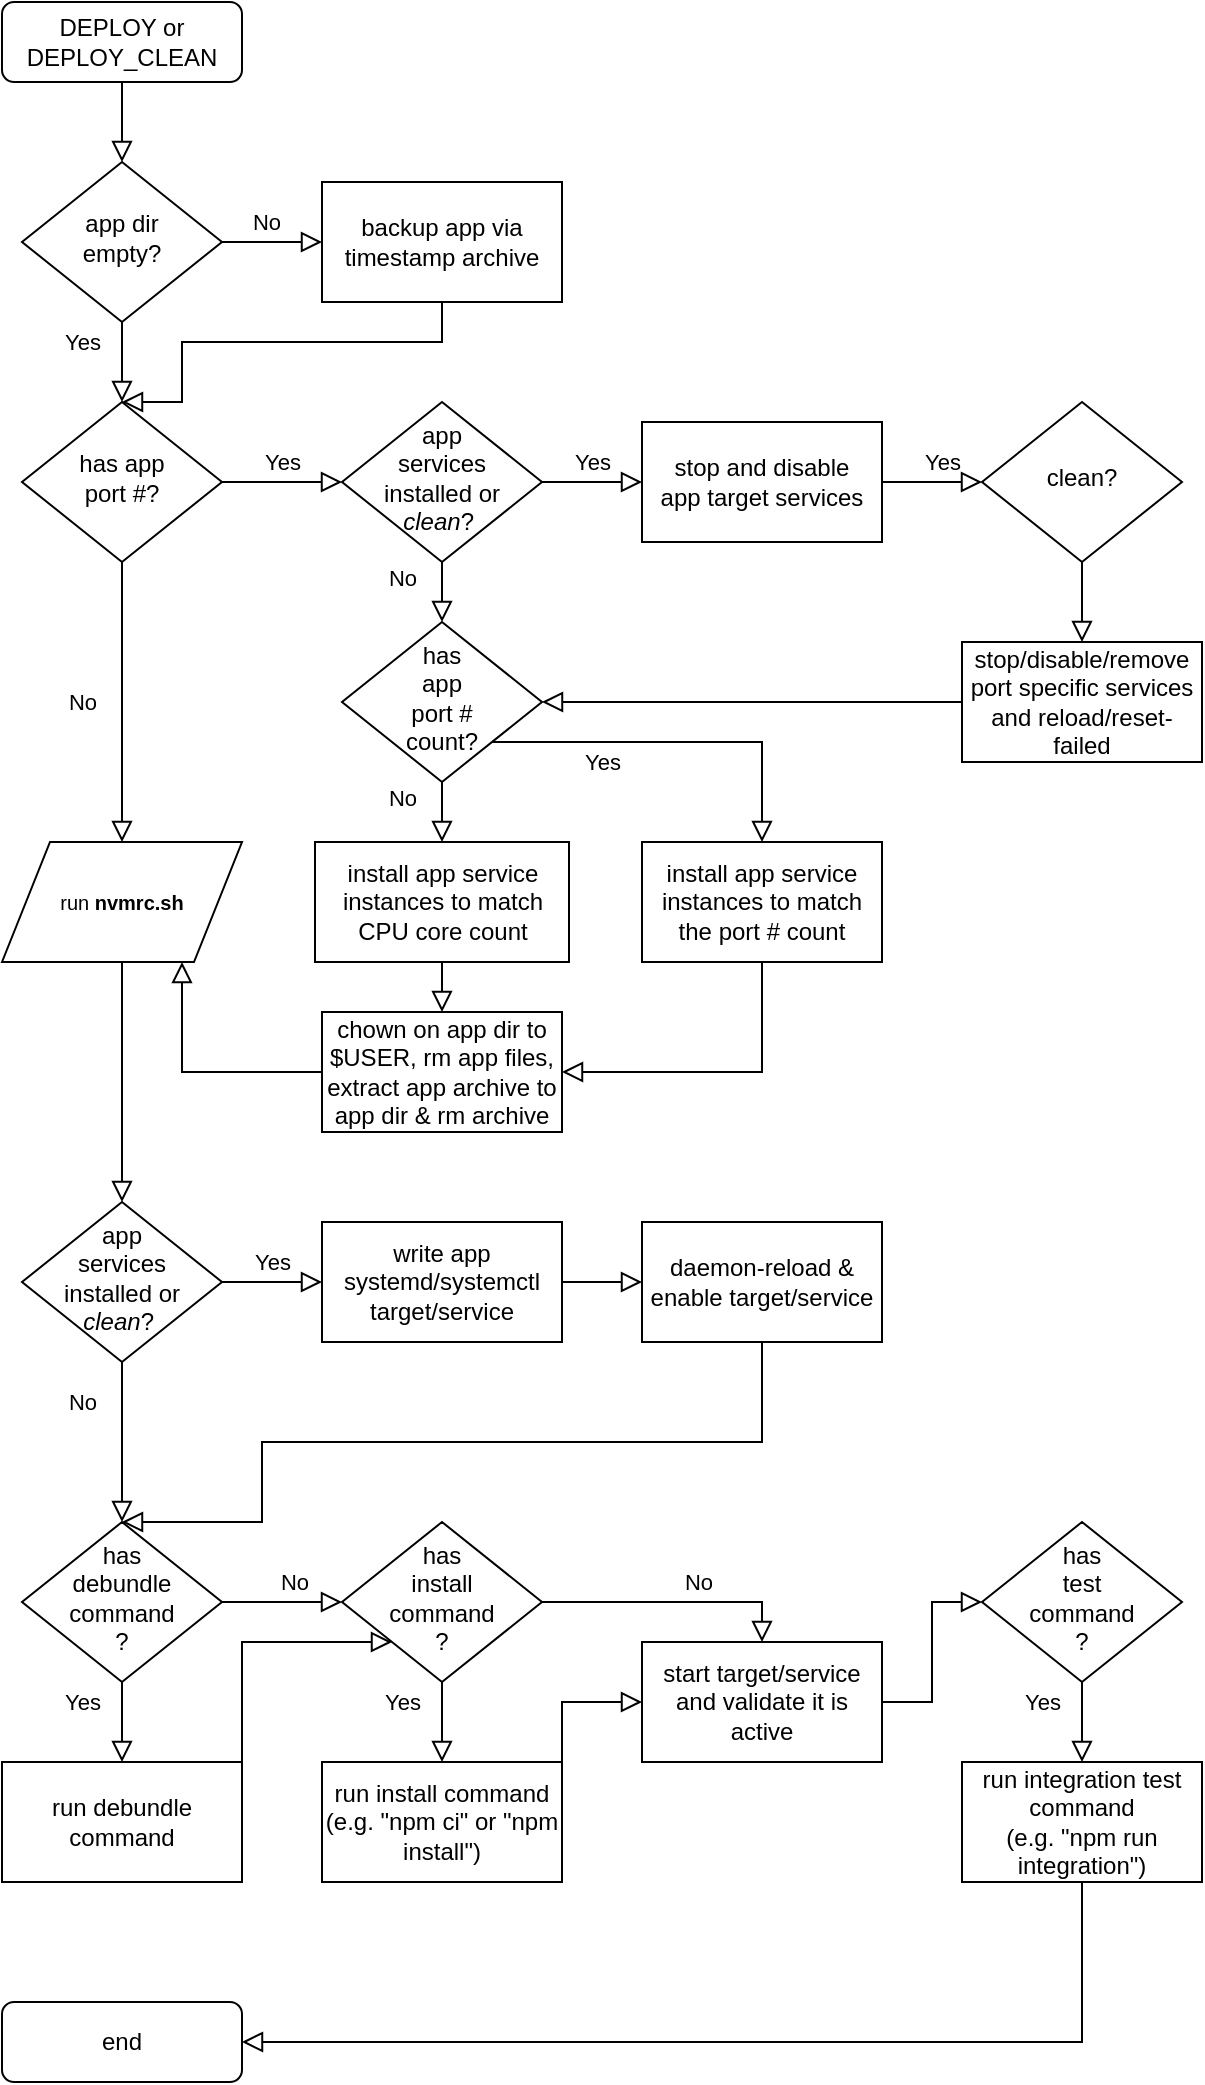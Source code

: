 <mxfile version="13.3.7" type="device"><diagram id="C5RBs43oDa-KdzZeNtuy" name="Page-1"><mxGraphModel dx="1141" dy="640" grid="1" gridSize="10" guides="1" tooltips="1" connect="1" arrows="1" fold="1" page="1" pageScale="1" pageWidth="827" pageHeight="1169" math="0" shadow="0"><root><mxCell id="WIyWlLk6GJQsqaUBKTNV-0"/><mxCell id="WIyWlLk6GJQsqaUBKTNV-1" parent="WIyWlLk6GJQsqaUBKTNV-0"/><mxCell id="WIyWlLk6GJQsqaUBKTNV-2" value="" style="rounded=0;html=1;jettySize=auto;orthogonalLoop=1;fontSize=11;endArrow=block;endFill=0;endSize=8;strokeWidth=1;shadow=0;labelBackgroundColor=none;edgeStyle=orthogonalEdgeStyle;" parent="WIyWlLk6GJQsqaUBKTNV-1" source="WIyWlLk6GJQsqaUBKTNV-3" target="WIyWlLk6GJQsqaUBKTNV-6" edge="1"><mxGeometry relative="1" as="geometry"/></mxCell><mxCell id="WIyWlLk6GJQsqaUBKTNV-3" value="DEPLOY or DEPLOY_CLEAN" style="rounded=1;whiteSpace=wrap;html=1;fontSize=12;glass=0;strokeWidth=1;shadow=0;" parent="WIyWlLk6GJQsqaUBKTNV-1" vertex="1"><mxGeometry x="160" y="80" width="120" height="40" as="geometry"/></mxCell><mxCell id="WIyWlLk6GJQsqaUBKTNV-4" value="Yes" style="rounded=0;html=1;jettySize=auto;orthogonalLoop=1;fontSize=11;endArrow=block;endFill=0;endSize=8;strokeWidth=1;shadow=0;labelBackgroundColor=none;edgeStyle=orthogonalEdgeStyle;" parent="WIyWlLk6GJQsqaUBKTNV-1" source="WIyWlLk6GJQsqaUBKTNV-6" target="WIyWlLk6GJQsqaUBKTNV-10" edge="1"><mxGeometry x="-0.5" y="-20" relative="1" as="geometry"><mxPoint as="offset"/></mxGeometry></mxCell><mxCell id="WIyWlLk6GJQsqaUBKTNV-6" value="app dir&lt;br&gt;empty?" style="rhombus;whiteSpace=wrap;html=1;shadow=0;fontFamily=Helvetica;fontSize=12;align=center;strokeWidth=1;spacing=6;spacingTop=-4;" parent="WIyWlLk6GJQsqaUBKTNV-1" vertex="1"><mxGeometry x="170" y="160" width="100" height="80" as="geometry"/></mxCell><mxCell id="WIyWlLk6GJQsqaUBKTNV-8" value="No" style="rounded=0;html=1;jettySize=auto;orthogonalLoop=1;fontSize=11;endArrow=block;endFill=0;endSize=8;strokeWidth=1;shadow=0;labelBackgroundColor=none;edgeStyle=orthogonalEdgeStyle;entryX=0.5;entryY=0;entryDx=0;entryDy=0;" parent="WIyWlLk6GJQsqaUBKTNV-1" source="WIyWlLk6GJQsqaUBKTNV-10" target="vwEqMV-zzYpAjWQqTgfy-23" edge="1"><mxGeometry y="-20" relative="1" as="geometry"><mxPoint as="offset"/><mxPoint x="220" y="400" as="targetPoint"/></mxGeometry></mxCell><mxCell id="WIyWlLk6GJQsqaUBKTNV-9" value="Yes" style="edgeStyle=orthogonalEdgeStyle;rounded=0;html=1;jettySize=auto;orthogonalLoop=1;fontSize=11;endArrow=block;endFill=0;endSize=8;strokeWidth=1;shadow=0;labelBackgroundColor=none;entryX=0;entryY=0.5;entryDx=0;entryDy=0;" parent="WIyWlLk6GJQsqaUBKTNV-1" source="WIyWlLk6GJQsqaUBKTNV-10" target="vwEqMV-zzYpAjWQqTgfy-11" edge="1"><mxGeometry y="10" relative="1" as="geometry"><mxPoint as="offset"/><mxPoint x="320" y="320" as="targetPoint"/></mxGeometry></mxCell><mxCell id="WIyWlLk6GJQsqaUBKTNV-10" value="has app&lt;br&gt;port #?" style="rhombus;whiteSpace=wrap;html=1;shadow=0;fontFamily=Helvetica;fontSize=12;align=center;strokeWidth=1;spacing=6;spacingTop=-4;" parent="WIyWlLk6GJQsqaUBKTNV-1" vertex="1"><mxGeometry x="170" y="280" width="100" height="80" as="geometry"/></mxCell><mxCell id="WIyWlLk6GJQsqaUBKTNV-11" value="end" style="rounded=1;whiteSpace=wrap;html=1;fontSize=12;glass=0;strokeWidth=1;shadow=0;" parent="WIyWlLk6GJQsqaUBKTNV-1" vertex="1"><mxGeometry x="160" y="1080" width="120" height="40" as="geometry"/></mxCell><mxCell id="vwEqMV-zzYpAjWQqTgfy-0" value="backup app via timestamp archive" style="rounded=0;whiteSpace=wrap;html=1;" parent="WIyWlLk6GJQsqaUBKTNV-1" vertex="1"><mxGeometry x="320" y="170" width="120" height="60" as="geometry"/></mxCell><mxCell id="vwEqMV-zzYpAjWQqTgfy-2" value="No" style="edgeStyle=orthogonalEdgeStyle;rounded=0;html=1;jettySize=auto;orthogonalLoop=1;fontSize=11;endArrow=block;endFill=0;endSize=8;strokeWidth=1;shadow=0;labelBackgroundColor=none;entryX=0;entryY=0.5;entryDx=0;entryDy=0;" parent="WIyWlLk6GJQsqaUBKTNV-1" source="WIyWlLk6GJQsqaUBKTNV-6" target="vwEqMV-zzYpAjWQqTgfy-0" edge="1"><mxGeometry x="-0.143" y="10" relative="1" as="geometry"><mxPoint as="offset"/><mxPoint x="280" y="210" as="sourcePoint"/><mxPoint x="430" y="120" as="targetPoint"/><Array as="points"><mxPoint x="320" y="200"/><mxPoint x="320" y="200"/></Array></mxGeometry></mxCell><mxCell id="vwEqMV-zzYpAjWQqTgfy-8" value="Yes" style="edgeStyle=orthogonalEdgeStyle;rounded=0;html=1;jettySize=auto;orthogonalLoop=1;fontSize=11;endArrow=block;endFill=0;endSize=8;strokeWidth=1;shadow=0;labelBackgroundColor=none;exitX=0.5;exitY=1;exitDx=0;exitDy=0;textOpacity=0;" parent="WIyWlLk6GJQsqaUBKTNV-1" source="vwEqMV-zzYpAjWQqTgfy-0" edge="1"><mxGeometry x="-0.048" y="-10" relative="1" as="geometry"><mxPoint as="offset"/><mxPoint x="290" y="210" as="sourcePoint"/><mxPoint x="220" y="280" as="targetPoint"/><Array as="points"><mxPoint x="380" y="250"/><mxPoint x="250" y="250"/><mxPoint x="250" y="280"/></Array></mxGeometry></mxCell><mxCell id="vwEqMV-zzYpAjWQqTgfy-10" value="stop and disable&lt;br&gt;app target services" style="rounded=0;whiteSpace=wrap;html=1;" parent="WIyWlLk6GJQsqaUBKTNV-1" vertex="1"><mxGeometry x="480" y="290" width="120" height="60" as="geometry"/></mxCell><mxCell id="vwEqMV-zzYpAjWQqTgfy-11" value="app &lt;br&gt;services installed or &lt;br&gt;&lt;i&gt;clean&lt;/i&gt;?&amp;nbsp;" style="rhombus;whiteSpace=wrap;html=1;shadow=0;fontFamily=Helvetica;fontSize=12;align=center;strokeWidth=1;spacing=6;spacingTop=-4;" parent="WIyWlLk6GJQsqaUBKTNV-1" vertex="1"><mxGeometry x="330" y="280" width="100" height="80" as="geometry"/></mxCell><mxCell id="vwEqMV-zzYpAjWQqTgfy-12" value="Yes" style="edgeStyle=orthogonalEdgeStyle;rounded=0;html=1;jettySize=auto;orthogonalLoop=1;fontSize=11;endArrow=block;endFill=0;endSize=8;strokeWidth=1;shadow=0;labelBackgroundColor=none;entryX=0;entryY=0.5;entryDx=0;entryDy=0;exitX=1;exitY=0.5;exitDx=0;exitDy=0;" parent="WIyWlLk6GJQsqaUBKTNV-1" source="vwEqMV-zzYpAjWQqTgfy-11" target="vwEqMV-zzYpAjWQqTgfy-10" edge="1"><mxGeometry y="10" relative="1" as="geometry"><mxPoint as="offset"/><mxPoint x="580" y="320" as="sourcePoint"/><mxPoint x="620" y="319.66" as="targetPoint"/></mxGeometry></mxCell><mxCell id="vwEqMV-zzYpAjWQqTgfy-13" value="install app service instances to match CPU core count" style="rounded=0;whiteSpace=wrap;html=1;" parent="WIyWlLk6GJQsqaUBKTNV-1" vertex="1"><mxGeometry x="316.5" y="500" width="127" height="60" as="geometry"/></mxCell><mxCell id="vwEqMV-zzYpAjWQqTgfy-14" value="No" style="edgeStyle=orthogonalEdgeStyle;rounded=0;html=1;jettySize=auto;orthogonalLoop=1;fontSize=11;endArrow=block;endFill=0;endSize=8;strokeWidth=1;shadow=0;labelBackgroundColor=none;entryX=0.5;entryY=0;entryDx=0;entryDy=0;exitX=0.5;exitY=1;exitDx=0;exitDy=0;" parent="WIyWlLk6GJQsqaUBKTNV-1" source="vwEqMV-zzYpAjWQqTgfy-11" target="gOPjnOdob9OoY2l64Yfg-0" edge="1"><mxGeometry x="-0.5" y="-20" relative="1" as="geometry"><mxPoint as="offset"/><mxPoint x="440" y="330" as="sourcePoint"/><mxPoint x="490" y="330" as="targetPoint"/></mxGeometry></mxCell><mxCell id="vwEqMV-zzYpAjWQqTgfy-15" value="Yes" style="edgeStyle=orthogonalEdgeStyle;rounded=0;html=1;jettySize=auto;orthogonalLoop=1;fontSize=11;endArrow=block;endFill=0;endSize=8;strokeWidth=1;shadow=0;labelBackgroundColor=none;entryX=0;entryY=0.5;entryDx=0;entryDy=0;exitX=1;exitY=0.5;exitDx=0;exitDy=0;" parent="WIyWlLk6GJQsqaUBKTNV-1" source="vwEqMV-zzYpAjWQqTgfy-10" target="vwEqMV-zzYpAjWQqTgfy-17" edge="1"><mxGeometry x="0.2" y="10" relative="1" as="geometry"><mxPoint as="offset"/><mxPoint x="440" y="330" as="sourcePoint"/><mxPoint x="490" y="330" as="targetPoint"/></mxGeometry></mxCell><mxCell id="vwEqMV-zzYpAjWQqTgfy-16" value="stop/disable/remove port specific services and reload/reset-failed" style="rounded=0;whiteSpace=wrap;html=1;" parent="WIyWlLk6GJQsqaUBKTNV-1" vertex="1"><mxGeometry x="640" y="400" width="120" height="60" as="geometry"/></mxCell><mxCell id="vwEqMV-zzYpAjWQqTgfy-17" value="clean?" style="rhombus;whiteSpace=wrap;html=1;shadow=0;fontFamily=Helvetica;fontSize=12;align=center;strokeWidth=1;spacing=6;spacingTop=-4;" parent="WIyWlLk6GJQsqaUBKTNV-1" vertex="1"><mxGeometry x="650" y="280" width="100" height="80" as="geometry"/></mxCell><mxCell id="vwEqMV-zzYpAjWQqTgfy-18" value="Yes" style="edgeStyle=orthogonalEdgeStyle;rounded=0;html=1;jettySize=auto;orthogonalLoop=1;fontSize=11;endArrow=block;endFill=0;endSize=8;strokeWidth=1;shadow=0;labelBackgroundColor=none;exitX=0.5;exitY=1;exitDx=0;exitDy=0;textOpacity=0;" parent="WIyWlLk6GJQsqaUBKTNV-1" source="vwEqMV-zzYpAjWQqTgfy-17" target="vwEqMV-zzYpAjWQqTgfy-16" edge="1"><mxGeometry x="-0.5" y="-20" relative="1" as="geometry"><mxPoint as="offset"/><mxPoint x="610" y="330" as="sourcePoint"/><mxPoint x="660" y="330" as="targetPoint"/></mxGeometry></mxCell><mxCell id="vwEqMV-zzYpAjWQqTgfy-19" value="Yes" style="edgeStyle=orthogonalEdgeStyle;rounded=0;html=1;jettySize=auto;orthogonalLoop=1;fontSize=11;endArrow=block;endFill=0;endSize=8;strokeWidth=1;shadow=0;labelBackgroundColor=none;exitX=0;exitY=0.5;exitDx=0;exitDy=0;textOpacity=0;entryX=1;entryY=0.5;entryDx=0;entryDy=0;" parent="WIyWlLk6GJQsqaUBKTNV-1" source="vwEqMV-zzYpAjWQqTgfy-16" target="gOPjnOdob9OoY2l64Yfg-0" edge="1"><mxGeometry x="-0.5" y="-20" relative="1" as="geometry"><mxPoint as="offset"/><mxPoint x="710" y="370" as="sourcePoint"/><mxPoint x="710" y="410.0" as="targetPoint"/></mxGeometry></mxCell><mxCell id="vwEqMV-zzYpAjWQqTgfy-20" value="Yes" style="edgeStyle=orthogonalEdgeStyle;rounded=0;html=1;jettySize=auto;orthogonalLoop=1;fontSize=11;endArrow=block;endFill=0;endSize=8;strokeWidth=1;shadow=0;labelBackgroundColor=none;textOpacity=0;exitX=0.5;exitY=1;exitDx=0;exitDy=0;entryX=0.5;entryY=0;entryDx=0;entryDy=0;" parent="WIyWlLk6GJQsqaUBKTNV-1" source="vwEqMV-zzYpAjWQqTgfy-13" target="vwEqMV-zzYpAjWQqTgfy-21" edge="1"><mxGeometry x="-0.5" y="-20" relative="1" as="geometry"><mxPoint as="offset"/><mxPoint x="710" y="370" as="sourcePoint"/><mxPoint x="380" y="500" as="targetPoint"/></mxGeometry></mxCell><mxCell id="vwEqMV-zzYpAjWQqTgfy-21" value="chown on app dir to $USER, rm app files, extract app archive to app dir &amp;amp; rm archive" style="rounded=0;whiteSpace=wrap;html=1;" parent="WIyWlLk6GJQsqaUBKTNV-1" vertex="1"><mxGeometry x="320" y="585" width="120" height="60" as="geometry"/></mxCell><mxCell id="vwEqMV-zzYpAjWQqTgfy-23" value="run &lt;b&gt;nvmrc.sh &lt;br&gt;&lt;/b&gt;" style="shape=parallelogram;perimeter=parallelogramPerimeter;whiteSpace=wrap;html=1;fontSize=10;" parent="WIyWlLk6GJQsqaUBKTNV-1" vertex="1"><mxGeometry x="160" y="500" width="120" height="60" as="geometry"/></mxCell><mxCell id="vwEqMV-zzYpAjWQqTgfy-24" value="Yes" style="edgeStyle=orthogonalEdgeStyle;rounded=0;html=1;jettySize=auto;orthogonalLoop=1;fontSize=11;endArrow=block;endFill=0;endSize=8;strokeWidth=1;shadow=0;labelBackgroundColor=none;textOpacity=0;exitX=0;exitY=0.5;exitDx=0;exitDy=0;entryX=0.75;entryY=1;entryDx=0;entryDy=0;" parent="WIyWlLk6GJQsqaUBKTNV-1" source="vwEqMV-zzYpAjWQqTgfy-21" target="vwEqMV-zzYpAjWQqTgfy-23" edge="1"><mxGeometry x="-0.5" y="-20" relative="1" as="geometry"><mxPoint as="offset"/><mxPoint x="390" y="470.0" as="sourcePoint"/><mxPoint x="390" y="510.0" as="targetPoint"/></mxGeometry></mxCell><mxCell id="vwEqMV-zzYpAjWQqTgfy-25" value="app &lt;br&gt;services installed or &lt;br&gt;&lt;i&gt;clean&lt;/i&gt;?&amp;nbsp;" style="rhombus;whiteSpace=wrap;html=1;shadow=0;fontFamily=Helvetica;fontSize=12;align=center;strokeWidth=1;spacing=6;spacingTop=-4;" parent="WIyWlLk6GJQsqaUBKTNV-1" vertex="1"><mxGeometry x="170" y="680" width="100" height="80" as="geometry"/></mxCell><mxCell id="vwEqMV-zzYpAjWQqTgfy-26" value="No" style="rounded=0;html=1;jettySize=auto;orthogonalLoop=1;fontSize=11;endArrow=block;endFill=0;endSize=8;strokeWidth=1;shadow=0;labelBackgroundColor=none;edgeStyle=orthogonalEdgeStyle;entryX=0.5;entryY=0;entryDx=0;entryDy=0;exitX=0.5;exitY=1;exitDx=0;exitDy=0;textOpacity=0;" parent="WIyWlLk6GJQsqaUBKTNV-1" source="vwEqMV-zzYpAjWQqTgfy-23" target="vwEqMV-zzYpAjWQqTgfy-25" edge="1"><mxGeometry y="-20" relative="1" as="geometry"><mxPoint as="offset"/><mxPoint x="230.0" y="370" as="sourcePoint"/><mxPoint x="230.0" y="510.0" as="targetPoint"/></mxGeometry></mxCell><mxCell id="vwEqMV-zzYpAjWQqTgfy-27" value="Yes" style="edgeStyle=orthogonalEdgeStyle;rounded=0;html=1;jettySize=auto;orthogonalLoop=1;fontSize=11;endArrow=block;endFill=0;endSize=8;strokeWidth=1;shadow=0;labelBackgroundColor=none;exitX=1;exitY=0.5;exitDx=0;exitDy=0;entryX=0;entryY=0.5;entryDx=0;entryDy=0;" parent="WIyWlLk6GJQsqaUBKTNV-1" source="vwEqMV-zzYpAjWQqTgfy-25" target="vwEqMV-zzYpAjWQqTgfy-28" edge="1"><mxGeometry y="10" relative="1" as="geometry"><mxPoint as="offset"/><mxPoint x="280" y="330" as="sourcePoint"/><mxPoint x="320" y="640" as="targetPoint"/></mxGeometry></mxCell><mxCell id="vwEqMV-zzYpAjWQqTgfy-28" value="write app systemd/systemctl target/service" style="rounded=0;whiteSpace=wrap;html=1;" parent="WIyWlLk6GJQsqaUBKTNV-1" vertex="1"><mxGeometry x="320" y="690" width="120" height="60" as="geometry"/></mxCell><mxCell id="vwEqMV-zzYpAjWQqTgfy-29" value="daemon-reload &amp;amp; enable target/service" style="rounded=0;whiteSpace=wrap;html=1;" parent="WIyWlLk6GJQsqaUBKTNV-1" vertex="1"><mxGeometry x="480" y="690" width="120" height="60" as="geometry"/></mxCell><mxCell id="vwEqMV-zzYpAjWQqTgfy-30" value="Yes" style="edgeStyle=orthogonalEdgeStyle;rounded=0;html=1;jettySize=auto;orthogonalLoop=1;fontSize=11;endArrow=block;endFill=0;endSize=8;strokeWidth=1;shadow=0;labelBackgroundColor=none;entryX=0;entryY=0.5;entryDx=0;entryDy=0;exitX=1;exitY=0.5;exitDx=0;exitDy=0;textOpacity=0;" parent="WIyWlLk6GJQsqaUBKTNV-1" source="vwEqMV-zzYpAjWQqTgfy-28" target="vwEqMV-zzYpAjWQqTgfy-29" edge="1"><mxGeometry y="10" relative="1" as="geometry"><mxPoint as="offset"/><mxPoint x="440" y="330" as="sourcePoint"/><mxPoint x="490" y="330" as="targetPoint"/></mxGeometry></mxCell><mxCell id="vwEqMV-zzYpAjWQqTgfy-31" value="has&lt;br&gt;debundle&lt;br&gt;command&lt;br&gt;?" style="rhombus;whiteSpace=wrap;html=1;shadow=0;fontFamily=Helvetica;fontSize=12;align=center;strokeWidth=1;spacing=6;spacingTop=-4;" parent="WIyWlLk6GJQsqaUBKTNV-1" vertex="1"><mxGeometry x="170" y="840" width="100" height="80" as="geometry"/></mxCell><mxCell id="vwEqMV-zzYpAjWQqTgfy-32" value="No" style="rounded=0;html=1;jettySize=auto;orthogonalLoop=1;fontSize=11;endArrow=block;endFill=0;endSize=8;strokeWidth=1;shadow=0;labelBackgroundColor=none;edgeStyle=orthogonalEdgeStyle;entryX=0.5;entryY=0;entryDx=0;entryDy=0;exitX=0.5;exitY=1;exitDx=0;exitDy=0;" parent="WIyWlLk6GJQsqaUBKTNV-1" source="vwEqMV-zzYpAjWQqTgfy-25" target="vwEqMV-zzYpAjWQqTgfy-31" edge="1"><mxGeometry x="-0.5" y="-20" relative="1" as="geometry"><mxPoint as="offset"/><mxPoint x="230.0" y="570.0" as="sourcePoint"/><mxPoint x="230.0" y="610" as="targetPoint"/></mxGeometry></mxCell><mxCell id="vwEqMV-zzYpAjWQqTgfy-33" value="Yes" style="edgeStyle=orthogonalEdgeStyle;rounded=0;html=1;jettySize=auto;orthogonalLoop=1;fontSize=11;endArrow=block;endFill=0;endSize=8;strokeWidth=1;shadow=0;labelBackgroundColor=none;exitX=0.5;exitY=1;exitDx=0;exitDy=0;textOpacity=0;entryX=0.5;entryY=0;entryDx=0;entryDy=0;" parent="WIyWlLk6GJQsqaUBKTNV-1" source="vwEqMV-zzYpAjWQqTgfy-29" target="vwEqMV-zzYpAjWQqTgfy-31" edge="1"><mxGeometry x="-0.5" y="-20" relative="1" as="geometry"><mxPoint as="offset"/><mxPoint x="650" y="440.0" as="sourcePoint"/><mxPoint x="450" y="440.0" as="targetPoint"/><Array as="points"><mxPoint x="540" y="750"/><mxPoint x="540" y="800"/><mxPoint x="290" y="800"/><mxPoint x="290" y="840"/></Array></mxGeometry></mxCell><mxCell id="vwEqMV-zzYpAjWQqTgfy-34" value="run debundle command" style="rounded=0;whiteSpace=wrap;html=1;" parent="WIyWlLk6GJQsqaUBKTNV-1" vertex="1"><mxGeometry x="160" y="960" width="120" height="60" as="geometry"/></mxCell><mxCell id="vwEqMV-zzYpAjWQqTgfy-35" value="Yes" style="edgeStyle=orthogonalEdgeStyle;rounded=0;html=1;jettySize=auto;orthogonalLoop=1;fontSize=11;endArrow=block;endFill=0;endSize=8;strokeWidth=1;shadow=0;labelBackgroundColor=none;exitX=0.5;exitY=1;exitDx=0;exitDy=0;entryX=0.5;entryY=0;entryDx=0;entryDy=0;" parent="WIyWlLk6GJQsqaUBKTNV-1" source="vwEqMV-zzYpAjWQqTgfy-31" target="vwEqMV-zzYpAjWQqTgfy-34" edge="1"><mxGeometry x="-0.5" y="-20" relative="1" as="geometry"><mxPoint as="offset"/><mxPoint x="280" y="770" as="sourcePoint"/><mxPoint x="330" y="770" as="targetPoint"/></mxGeometry></mxCell><mxCell id="vwEqMV-zzYpAjWQqTgfy-36" value="has&lt;br&gt;install&lt;br&gt;command&lt;br&gt;?" style="rhombus;whiteSpace=wrap;html=1;shadow=0;fontFamily=Helvetica;fontSize=12;align=center;strokeWidth=1;spacing=6;spacingTop=-4;" parent="WIyWlLk6GJQsqaUBKTNV-1" vertex="1"><mxGeometry x="330" y="840" width="100" height="80" as="geometry"/></mxCell><mxCell id="vwEqMV-zzYpAjWQqTgfy-37" value="No" style="rounded=0;html=1;jettySize=auto;orthogonalLoop=1;fontSize=11;endArrow=block;endFill=0;endSize=8;strokeWidth=1;shadow=0;labelBackgroundColor=none;edgeStyle=orthogonalEdgeStyle;entryX=0;entryY=0.5;entryDx=0;entryDy=0;exitX=1;exitY=0.5;exitDx=0;exitDy=0;" parent="WIyWlLk6GJQsqaUBKTNV-1" source="vwEqMV-zzYpAjWQqTgfy-31" target="vwEqMV-zzYpAjWQqTgfy-36" edge="1"><mxGeometry x="0.2" y="10" relative="1" as="geometry"><mxPoint as="offset"/><mxPoint x="230.0" y="810" as="sourcePoint"/><mxPoint x="230.0" y="850" as="targetPoint"/></mxGeometry></mxCell><mxCell id="vwEqMV-zzYpAjWQqTgfy-38" value="run install command&lt;br&gt;(e.g. &quot;npm ci&quot; or &quot;npm install&quot;)" style="rounded=0;whiteSpace=wrap;html=1;" parent="WIyWlLk6GJQsqaUBKTNV-1" vertex="1"><mxGeometry x="320" y="960" width="120" height="60" as="geometry"/></mxCell><mxCell id="vwEqMV-zzYpAjWQqTgfy-39" value="Yes" style="edgeStyle=orthogonalEdgeStyle;rounded=0;html=1;jettySize=auto;orthogonalLoop=1;fontSize=11;endArrow=block;endFill=0;endSize=8;strokeWidth=1;shadow=0;labelBackgroundColor=none;exitX=0.5;exitY=1;exitDx=0;exitDy=0;entryX=0.5;entryY=0;entryDx=0;entryDy=0;" parent="WIyWlLk6GJQsqaUBKTNV-1" source="vwEqMV-zzYpAjWQqTgfy-36" target="vwEqMV-zzYpAjWQqTgfy-38" edge="1"><mxGeometry x="-0.5" y="-20" relative="1" as="geometry"><mxPoint as="offset"/><mxPoint x="550" y="800" as="sourcePoint"/><mxPoint x="370" y="960" as="targetPoint"/><Array as="points"><mxPoint x="380" y="940"/><mxPoint x="380" y="940"/></Array></mxGeometry></mxCell><mxCell id="vwEqMV-zzYpAjWQqTgfy-40" value="has&lt;br&gt;test&lt;br&gt;command&lt;br&gt;?" style="rhombus;whiteSpace=wrap;html=1;shadow=0;fontFamily=Helvetica;fontSize=12;align=center;strokeWidth=1;spacing=6;spacingTop=-4;" parent="WIyWlLk6GJQsqaUBKTNV-1" vertex="1"><mxGeometry x="650" y="840" width="100" height="80" as="geometry"/></mxCell><mxCell id="vwEqMV-zzYpAjWQqTgfy-41" value="No" style="rounded=0;html=1;jettySize=auto;orthogonalLoop=1;fontSize=11;endArrow=block;endFill=0;endSize=8;strokeWidth=1;shadow=0;labelBackgroundColor=none;edgeStyle=orthogonalEdgeStyle;entryX=0.5;entryY=0;entryDx=0;entryDy=0;exitX=1;exitY=0.5;exitDx=0;exitDy=0;" parent="WIyWlLk6GJQsqaUBKTNV-1" source="vwEqMV-zzYpAjWQqTgfy-36" target="vwEqMV-zzYpAjWQqTgfy-46" edge="1"><mxGeometry x="0.2" y="10" relative="1" as="geometry"><mxPoint as="offset"/><mxPoint x="280" y="890" as="sourcePoint"/><mxPoint x="340" y="890" as="targetPoint"/></mxGeometry></mxCell><mxCell id="vwEqMV-zzYpAjWQqTgfy-42" value="Yes" style="edgeStyle=orthogonalEdgeStyle;rounded=0;html=1;jettySize=auto;orthogonalLoop=1;fontSize=11;endArrow=block;endFill=0;endSize=8;strokeWidth=1;shadow=0;labelBackgroundColor=none;exitX=1;exitY=0;exitDx=0;exitDy=0;textOpacity=0;entryX=0;entryY=1;entryDx=0;entryDy=0;" parent="WIyWlLk6GJQsqaUBKTNV-1" source="vwEqMV-zzYpAjWQqTgfy-34" target="vwEqMV-zzYpAjWQqTgfy-36" edge="1"><mxGeometry x="-0.5" y="-20" relative="1" as="geometry"><mxPoint as="offset"/><mxPoint x="550" y="800" as="sourcePoint"/><mxPoint x="230.0" y="850" as="targetPoint"/><Array as="points"><mxPoint x="280" y="900"/></Array></mxGeometry></mxCell><mxCell id="vwEqMV-zzYpAjWQqTgfy-43" value="Yes" style="edgeStyle=orthogonalEdgeStyle;rounded=0;html=1;jettySize=auto;orthogonalLoop=1;fontSize=11;endArrow=block;endFill=0;endSize=8;strokeWidth=1;shadow=0;labelBackgroundColor=none;exitX=1;exitY=0;exitDx=0;exitDy=0;textOpacity=0;entryX=0;entryY=0.5;entryDx=0;entryDy=0;" parent="WIyWlLk6GJQsqaUBKTNV-1" source="vwEqMV-zzYpAjWQqTgfy-38" target="vwEqMV-zzYpAjWQqTgfy-46" edge="1"><mxGeometry x="-0.5" y="-20" relative="1" as="geometry"><mxPoint as="offset"/><mxPoint x="440.03" y="960" as="sourcePoint"/><mxPoint x="515.03" y="900" as="targetPoint"/><Array as="points"><mxPoint x="440" y="930"/></Array></mxGeometry></mxCell><mxCell id="vwEqMV-zzYpAjWQqTgfy-44" value="run integration test command&lt;br&gt;(e.g. &quot;npm run integration&quot;)" style="rounded=0;whiteSpace=wrap;html=1;" parent="WIyWlLk6GJQsqaUBKTNV-1" vertex="1"><mxGeometry x="640" y="960" width="120" height="60" as="geometry"/></mxCell><mxCell id="vwEqMV-zzYpAjWQqTgfy-45" value="Yes" style="edgeStyle=orthogonalEdgeStyle;rounded=0;html=1;jettySize=auto;orthogonalLoop=1;fontSize=11;endArrow=block;endFill=0;endSize=8;strokeWidth=1;shadow=0;labelBackgroundColor=none;exitX=0.5;exitY=1;exitDx=0;exitDy=0;entryX=0.5;entryY=0;entryDx=0;entryDy=0;" parent="WIyWlLk6GJQsqaUBKTNV-1" source="vwEqMV-zzYpAjWQqTgfy-40" target="vwEqMV-zzYpAjWQqTgfy-44" edge="1"><mxGeometry x="-0.5" y="-20" relative="1" as="geometry"><mxPoint as="offset"/><mxPoint x="430" y="930" as="sourcePoint"/><mxPoint x="430" y="970" as="targetPoint"/><Array as="points"><mxPoint x="700" y="940"/><mxPoint x="700" y="940"/></Array></mxGeometry></mxCell><mxCell id="vwEqMV-zzYpAjWQqTgfy-46" value="start target/service and validate it is active" style="rounded=0;whiteSpace=wrap;html=1;" parent="WIyWlLk6GJQsqaUBKTNV-1" vertex="1"><mxGeometry x="480" y="900" width="120" height="60" as="geometry"/></mxCell><mxCell id="vwEqMV-zzYpAjWQqTgfy-50" value="Yes" style="edgeStyle=orthogonalEdgeStyle;rounded=0;html=1;jettySize=auto;orthogonalLoop=1;fontSize=11;endArrow=block;endFill=0;endSize=8;strokeWidth=1;shadow=0;labelBackgroundColor=none;entryX=0;entryY=0.5;entryDx=0;entryDy=0;exitX=1;exitY=0.5;exitDx=0;exitDy=0;textOpacity=0;" parent="WIyWlLk6GJQsqaUBKTNV-1" source="vwEqMV-zzYpAjWQqTgfy-46" target="vwEqMV-zzYpAjWQqTgfy-40" edge="1"><mxGeometry y="10" relative="1" as="geometry"><mxPoint as="offset"/><mxPoint x="450" y="770" as="sourcePoint"/><mxPoint x="490" y="770" as="targetPoint"/></mxGeometry></mxCell><mxCell id="vwEqMV-zzYpAjWQqTgfy-51" value="Yes" style="edgeStyle=orthogonalEdgeStyle;rounded=0;html=1;jettySize=auto;orthogonalLoop=1;fontSize=11;endArrow=block;endFill=0;endSize=8;strokeWidth=1;shadow=0;labelBackgroundColor=none;exitX=0.5;exitY=1;exitDx=0;exitDy=0;textOpacity=0;entryX=1;entryY=0.5;entryDx=0;entryDy=0;" parent="WIyWlLk6GJQsqaUBKTNV-1" source="vwEqMV-zzYpAjWQqTgfy-44" target="WIyWlLk6GJQsqaUBKTNV-11" edge="1"><mxGeometry x="-0.5" y="-20" relative="1" as="geometry"><mxPoint as="offset"/><mxPoint x="550" y="800" as="sourcePoint"/><mxPoint x="230.0" y="850" as="targetPoint"/><Array as="points"><mxPoint x="700" y="1100"/></Array></mxGeometry></mxCell><mxCell id="gOPjnOdob9OoY2l64Yfg-0" value="has&lt;br&gt;app&lt;br&gt;port #&lt;br&gt;count?" style="rhombus;whiteSpace=wrap;html=1;shadow=0;fontFamily=Helvetica;fontSize=12;align=center;strokeWidth=1;spacing=6;spacingTop=-4;" vertex="1" parent="WIyWlLk6GJQsqaUBKTNV-1"><mxGeometry x="330" y="390" width="100" height="80" as="geometry"/></mxCell><mxCell id="gOPjnOdob9OoY2l64Yfg-1" value="install app service instances to match the port # count" style="rounded=0;whiteSpace=wrap;html=1;" vertex="1" parent="WIyWlLk6GJQsqaUBKTNV-1"><mxGeometry x="480" y="500" width="120" height="60" as="geometry"/></mxCell><mxCell id="gOPjnOdob9OoY2l64Yfg-2" value="No" style="edgeStyle=orthogonalEdgeStyle;rounded=0;html=1;jettySize=auto;orthogonalLoop=1;fontSize=11;endArrow=block;endFill=0;endSize=8;strokeWidth=1;shadow=0;labelBackgroundColor=none;exitX=0.5;exitY=1;exitDx=0;exitDy=0;entryX=0.5;entryY=0;entryDx=0;entryDy=0;" edge="1" parent="WIyWlLk6GJQsqaUBKTNV-1" source="gOPjnOdob9OoY2l64Yfg-0" target="vwEqMV-zzYpAjWQqTgfy-13"><mxGeometry x="-0.5" y="-20" relative="1" as="geometry"><mxPoint as="offset"/><mxPoint x="390" y="370" as="sourcePoint"/><mxPoint x="520" y="540" as="targetPoint"/><Array as="points"><mxPoint x="380" y="490"/><mxPoint x="380" y="490"/></Array></mxGeometry></mxCell><mxCell id="gOPjnOdob9OoY2l64Yfg-4" value="Yes" style="edgeStyle=orthogonalEdgeStyle;rounded=0;html=1;jettySize=auto;orthogonalLoop=1;fontSize=11;endArrow=block;endFill=0;endSize=8;strokeWidth=1;shadow=0;labelBackgroundColor=none;entryX=0.5;entryY=0;entryDx=0;entryDy=0;exitX=1;exitY=1;exitDx=0;exitDy=0;" edge="1" parent="WIyWlLk6GJQsqaUBKTNV-1" source="gOPjnOdob9OoY2l64Yfg-0" target="gOPjnOdob9OoY2l64Yfg-1"><mxGeometry x="0.568" y="-80" relative="1" as="geometry"><mxPoint as="offset"/><mxPoint x="440" y="470" as="sourcePoint"/><mxPoint x="390" y="510" as="targetPoint"/><Array as="points"><mxPoint x="540" y="450"/></Array></mxGeometry></mxCell><mxCell id="gOPjnOdob9OoY2l64Yfg-5" value="Yes" style="edgeStyle=orthogonalEdgeStyle;rounded=0;html=1;jettySize=auto;orthogonalLoop=1;fontSize=11;endArrow=block;endFill=0;endSize=8;strokeWidth=1;shadow=0;labelBackgroundColor=none;textOpacity=0;exitX=0.5;exitY=1;exitDx=0;exitDy=0;entryX=1;entryY=0.5;entryDx=0;entryDy=0;" edge="1" parent="WIyWlLk6GJQsqaUBKTNV-1" source="gOPjnOdob9OoY2l64Yfg-1" target="vwEqMV-zzYpAjWQqTgfy-21"><mxGeometry x="-0.5" y="-20" relative="1" as="geometry"><mxPoint as="offset"/><mxPoint x="390" y="570" as="sourcePoint"/><mxPoint x="390" y="595" as="targetPoint"/><Array as="points"><mxPoint x="540" y="615"/></Array></mxGeometry></mxCell></root></mxGraphModel></diagram></mxfile>